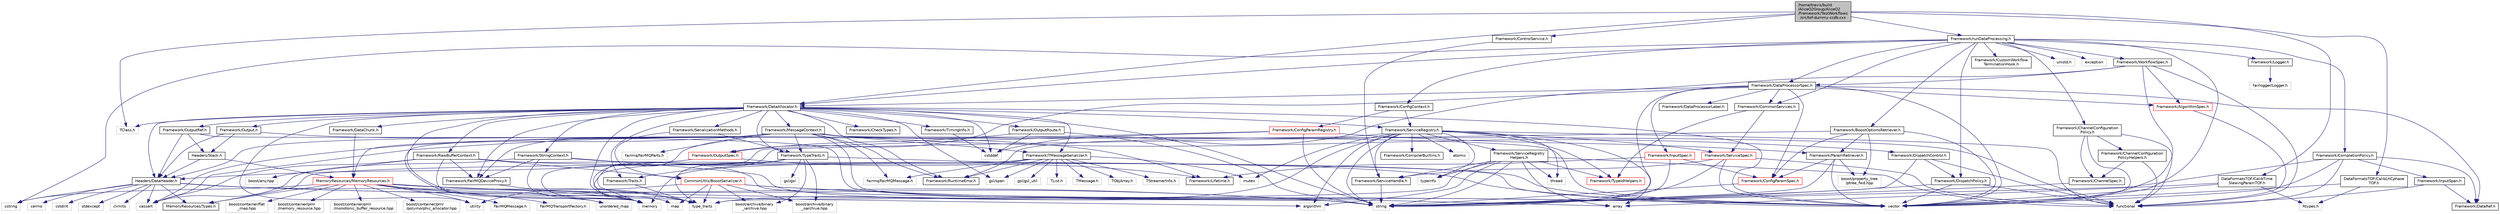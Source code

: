 digraph "/home/travis/build/AliceO2Group/AliceO2/Framework/TestWorkflows/src/tof-dummy-ccdb.cxx"
{
 // INTERACTIVE_SVG=YES
  bgcolor="transparent";
  edge [fontname="Helvetica",fontsize="10",labelfontname="Helvetica",labelfontsize="10"];
  node [fontname="Helvetica",fontsize="10",shape=record];
  Node0 [label="/home/travis/build\l/AliceO2Group/AliceO2\l/Framework/TestWorkflows\l/src/tof-dummy-ccdb.cxx",height=0.2,width=0.4,color="black", fillcolor="grey75", style="filled", fontcolor="black"];
  Node0 -> Node1 [color="midnightblue",fontsize="10",style="solid",fontname="Helvetica"];
  Node1 [label="Framework/DataAllocator.h",height=0.2,width=0.4,color="black",URL="$d1/d28/DataAllocator_8h.html"];
  Node1 -> Node2 [color="midnightblue",fontsize="10",style="solid",fontname="Helvetica"];
  Node2 [label="Framework/MessageContext.h",height=0.2,width=0.4,color="black",URL="$dc/dc4/MessageContext_8h.html"];
  Node2 -> Node3 [color="midnightblue",fontsize="10",style="solid",fontname="Helvetica"];
  Node3 [label="Framework/DispatchControl.h",height=0.2,width=0.4,color="black",URL="$dd/dda/DispatchControl_8h.html"];
  Node3 -> Node4 [color="midnightblue",fontsize="10",style="solid",fontname="Helvetica"];
  Node4 [label="Framework/DispatchPolicy.h",height=0.2,width=0.4,color="black",URL="$da/de6/DispatchPolicy_8h.html"];
  Node4 -> Node5 [color="midnightblue",fontsize="10",style="solid",fontname="Helvetica"];
  Node5 [label="functional",height=0.2,width=0.4,color="grey75"];
  Node4 -> Node6 [color="midnightblue",fontsize="10",style="solid",fontname="Helvetica"];
  Node6 [label="string",height=0.2,width=0.4,color="grey75"];
  Node4 -> Node7 [color="midnightblue",fontsize="10",style="solid",fontname="Helvetica"];
  Node7 [label="vector",height=0.2,width=0.4,color="grey75"];
  Node3 -> Node5 [color="midnightblue",fontsize="10",style="solid",fontname="Helvetica"];
  Node3 -> Node6 [color="midnightblue",fontsize="10",style="solid",fontname="Helvetica"];
  Node2 -> Node8 [color="midnightblue",fontsize="10",style="solid",fontname="Helvetica"];
  Node8 [label="Framework/FairMQDeviceProxy.h",height=0.2,width=0.4,color="black",URL="$d8/d71/FairMQDeviceProxy_8h.html"];
  Node8 -> Node9 [color="midnightblue",fontsize="10",style="solid",fontname="Helvetica"];
  Node9 [label="memory",height=0.2,width=0.4,color="grey75"];
  Node2 -> Node10 [color="midnightblue",fontsize="10",style="solid",fontname="Helvetica"];
  Node10 [label="Framework/RuntimeError.h",height=0.2,width=0.4,color="black",URL="$d1/d76/RuntimeError_8h.html"];
  Node2 -> Node11 [color="midnightblue",fontsize="10",style="solid",fontname="Helvetica"];
  Node11 [label="Framework/TMessageSerializer.h",height=0.2,width=0.4,color="black",URL="$d8/d3c/TMessageSerializer_8h.html"];
  Node11 -> Node12 [color="midnightblue",fontsize="10",style="solid",fontname="Helvetica"];
  Node12 [label="fairmq/FairMQMessage.h",height=0.2,width=0.4,color="grey75"];
  Node11 -> Node10 [color="midnightblue",fontsize="10",style="solid",fontname="Helvetica"];
  Node11 -> Node13 [color="midnightblue",fontsize="10",style="solid",fontname="Helvetica"];
  Node13 [label="TList.h",height=0.2,width=0.4,color="grey75"];
  Node11 -> Node14 [color="midnightblue",fontsize="10",style="solid",fontname="Helvetica"];
  Node14 [label="TMessage.h",height=0.2,width=0.4,color="grey75"];
  Node11 -> Node15 [color="midnightblue",fontsize="10",style="solid",fontname="Helvetica"];
  Node15 [label="TObjArray.h",height=0.2,width=0.4,color="grey75"];
  Node11 -> Node16 [color="midnightblue",fontsize="10",style="solid",fontname="Helvetica"];
  Node16 [label="TStreamerInfo.h",height=0.2,width=0.4,color="grey75"];
  Node11 -> Node17 [color="midnightblue",fontsize="10",style="solid",fontname="Helvetica"];
  Node17 [label="gsl/gsl_util",height=0.2,width=0.4,color="grey75"];
  Node11 -> Node18 [color="midnightblue",fontsize="10",style="solid",fontname="Helvetica"];
  Node18 [label="gsl/span",height=0.2,width=0.4,color="grey75"];
  Node11 -> Node9 [color="midnightblue",fontsize="10",style="solid",fontname="Helvetica"];
  Node11 -> Node19 [color="midnightblue",fontsize="10",style="solid",fontname="Helvetica"];
  Node19 [label="mutex",height=0.2,width=0.4,color="grey75"];
  Node11 -> Node20 [color="midnightblue",fontsize="10",style="solid",fontname="Helvetica"];
  Node20 [label="MemoryResources/Types.h",height=0.2,width=0.4,color="black",URL="$d7/df8/Types_8h.html"];
  Node2 -> Node21 [color="midnightblue",fontsize="10",style="solid",fontname="Helvetica"];
  Node21 [label="Framework/TypeTraits.h",height=0.2,width=0.4,color="black",URL="$d0/d95/TypeTraits_8h.html"];
  Node21 -> Node22 [color="midnightblue",fontsize="10",style="solid",fontname="Helvetica"];
  Node22 [label="type_traits",height=0.2,width=0.4,color="grey75"];
  Node21 -> Node7 [color="midnightblue",fontsize="10",style="solid",fontname="Helvetica"];
  Node21 -> Node9 [color="midnightblue",fontsize="10",style="solid",fontname="Helvetica"];
  Node21 -> Node23 [color="midnightblue",fontsize="10",style="solid",fontname="Helvetica"];
  Node23 [label="Framework/Traits.h",height=0.2,width=0.4,color="black",URL="$db/d31/Traits_8h.html"];
  Node23 -> Node22 [color="midnightblue",fontsize="10",style="solid",fontname="Helvetica"];
  Node21 -> Node24 [color="midnightblue",fontsize="10",style="solid",fontname="Helvetica"];
  Node24 [label="boost/archive/binary\l_iarchive.hpp",height=0.2,width=0.4,color="grey75"];
  Node21 -> Node25 [color="midnightblue",fontsize="10",style="solid",fontname="Helvetica"];
  Node25 [label="boost/archive/binary\l_oarchive.hpp",height=0.2,width=0.4,color="grey75"];
  Node21 -> Node26 [color="midnightblue",fontsize="10",style="solid",fontname="Helvetica"];
  Node26 [label="gsl/gsl",height=0.2,width=0.4,color="grey75"];
  Node2 -> Node27 [color="midnightblue",fontsize="10",style="solid",fontname="Helvetica"];
  Node27 [label="Headers/DataHeader.h",height=0.2,width=0.4,color="black",URL="$dc/dcd/DataHeader_8h.html"];
  Node27 -> Node28 [color="midnightblue",fontsize="10",style="solid",fontname="Helvetica"];
  Node28 [label="cstdint",height=0.2,width=0.4,color="grey75"];
  Node27 -> Node9 [color="midnightblue",fontsize="10",style="solid",fontname="Helvetica"];
  Node27 -> Node29 [color="midnightblue",fontsize="10",style="solid",fontname="Helvetica"];
  Node29 [label="cassert",height=0.2,width=0.4,color="grey75"];
  Node27 -> Node30 [color="midnightblue",fontsize="10",style="solid",fontname="Helvetica"];
  Node30 [label="cstring",height=0.2,width=0.4,color="grey75"];
  Node27 -> Node31 [color="midnightblue",fontsize="10",style="solid",fontname="Helvetica"];
  Node31 [label="algorithm",height=0.2,width=0.4,color="grey75"];
  Node27 -> Node32 [color="midnightblue",fontsize="10",style="solid",fontname="Helvetica"];
  Node32 [label="stdexcept",height=0.2,width=0.4,color="grey75"];
  Node27 -> Node6 [color="midnightblue",fontsize="10",style="solid",fontname="Helvetica"];
  Node27 -> Node33 [color="midnightblue",fontsize="10",style="solid",fontname="Helvetica"];
  Node33 [label="climits",height=0.2,width=0.4,color="grey75"];
  Node27 -> Node20 [color="midnightblue",fontsize="10",style="solid",fontname="Helvetica"];
  Node27 -> Node34 [color="midnightblue",fontsize="10",style="solid",fontname="Helvetica"];
  Node34 [label="cerrno",height=0.2,width=0.4,color="grey75"];
  Node2 -> Node35 [color="midnightblue",fontsize="10",style="solid",fontname="Helvetica"];
  Node35 [label="MemoryResources/MemoryResources.h",height=0.2,width=0.4,color="red",URL="$dc/d03/MemoryResources_8h.html"];
  Node35 -> Node36 [color="midnightblue",fontsize="10",style="solid",fontname="Helvetica"];
  Node36 [label="boost/container/flat\l_map.hpp",height=0.2,width=0.4,color="grey75"];
  Node35 -> Node37 [color="midnightblue",fontsize="10",style="solid",fontname="Helvetica"];
  Node37 [label="boost/container/pmr\l/memory_resource.hpp",height=0.2,width=0.4,color="grey75"];
  Node35 -> Node38 [color="midnightblue",fontsize="10",style="solid",fontname="Helvetica"];
  Node38 [label="boost/container/pmr\l/monotonic_buffer_resource.hpp",height=0.2,width=0.4,color="grey75"];
  Node35 -> Node39 [color="midnightblue",fontsize="10",style="solid",fontname="Helvetica"];
  Node39 [label="boost/container/pmr\l/polymorphic_allocator.hpp",height=0.2,width=0.4,color="grey75"];
  Node35 -> Node30 [color="midnightblue",fontsize="10",style="solid",fontname="Helvetica"];
  Node35 -> Node6 [color="midnightblue",fontsize="10",style="solid",fontname="Helvetica"];
  Node35 -> Node22 [color="midnightblue",fontsize="10",style="solid",fontname="Helvetica"];
  Node35 -> Node40 [color="midnightblue",fontsize="10",style="solid",fontname="Helvetica"];
  Node40 [label="utility",height=0.2,width=0.4,color="grey75"];
  Node35 -> Node7 [color="midnightblue",fontsize="10",style="solid",fontname="Helvetica"];
  Node35 -> Node41 [color="midnightblue",fontsize="10",style="solid",fontname="Helvetica"];
  Node41 [label="unordered_map",height=0.2,width=0.4,color="grey75"];
  Node35 -> Node42 [color="midnightblue",fontsize="10",style="solid",fontname="Helvetica"];
  Node42 [label="FairMQMessage.h",height=0.2,width=0.4,color="grey75"];
  Node35 -> Node43 [color="midnightblue",fontsize="10",style="solid",fontname="Helvetica"];
  Node43 [label="FairMQTransportFactory.h",height=0.2,width=0.4,color="grey75"];
  Node35 -> Node20 [color="midnightblue",fontsize="10",style="solid",fontname="Helvetica"];
  Node2 -> Node12 [color="midnightblue",fontsize="10",style="solid",fontname="Helvetica"];
  Node2 -> Node46 [color="midnightblue",fontsize="10",style="solid",fontname="Helvetica"];
  Node46 [label="fairmq/FairMQParts.h",height=0.2,width=0.4,color="grey75"];
  Node2 -> Node29 [color="midnightblue",fontsize="10",style="solid",fontname="Helvetica"];
  Node2 -> Node5 [color="midnightblue",fontsize="10",style="solid",fontname="Helvetica"];
  Node2 -> Node6 [color="midnightblue",fontsize="10",style="solid",fontname="Helvetica"];
  Node2 -> Node22 [color="midnightblue",fontsize="10",style="solid",fontname="Helvetica"];
  Node2 -> Node41 [color="midnightblue",fontsize="10",style="solid",fontname="Helvetica"];
  Node2 -> Node7 [color="midnightblue",fontsize="10",style="solid",fontname="Helvetica"];
  Node1 -> Node47 [color="midnightblue",fontsize="10",style="solid",fontname="Helvetica"];
  Node47 [label="Framework/StringContext.h",height=0.2,width=0.4,color="black",URL="$dd/df6/StringContext_8h.html"];
  Node47 -> Node8 [color="midnightblue",fontsize="10",style="solid",fontname="Helvetica"];
  Node47 -> Node7 [color="midnightblue",fontsize="10",style="solid",fontname="Helvetica"];
  Node47 -> Node29 [color="midnightblue",fontsize="10",style="solid",fontname="Helvetica"];
  Node47 -> Node6 [color="midnightblue",fontsize="10",style="solid",fontname="Helvetica"];
  Node47 -> Node9 [color="midnightblue",fontsize="10",style="solid",fontname="Helvetica"];
  Node1 -> Node48 [color="midnightblue",fontsize="10",style="solid",fontname="Helvetica"];
  Node48 [label="Framework/RawBufferContext.h",height=0.2,width=0.4,color="black",URL="$d8/d25/RawBufferContext_8h.html",tooltip=" "];
  Node48 -> Node8 [color="midnightblue",fontsize="10",style="solid",fontname="Helvetica"];
  Node48 -> Node49 [color="midnightblue",fontsize="10",style="solid",fontname="Helvetica"];
  Node49 [label="CommonUtils/BoostSerializer.h",height=0.2,width=0.4,color="red",URL="$d7/d91/BoostSerializer_8h.html",tooltip="Templatised boost serializer/deserializer for containers and base types. "];
  Node49 -> Node40 [color="midnightblue",fontsize="10",style="solid",fontname="Helvetica"];
  Node49 -> Node22 [color="midnightblue",fontsize="10",style="solid",fontname="Helvetica"];
  Node49 -> Node50 [color="midnightblue",fontsize="10",style="solid",fontname="Helvetica"];
  Node50 [label="array",height=0.2,width=0.4,color="grey75"];
  Node49 -> Node7 [color="midnightblue",fontsize="10",style="solid",fontname="Helvetica"];
  Node49 -> Node52 [color="midnightblue",fontsize="10",style="solid",fontname="Helvetica"];
  Node52 [label="map",height=0.2,width=0.4,color="grey75"];
  Node49 -> Node24 [color="midnightblue",fontsize="10",style="solid",fontname="Helvetica"];
  Node49 -> Node25 [color="midnightblue",fontsize="10",style="solid",fontname="Helvetica"];
  Node48 -> Node7 [color="midnightblue",fontsize="10",style="solid",fontname="Helvetica"];
  Node48 -> Node29 [color="midnightblue",fontsize="10",style="solid",fontname="Helvetica"];
  Node48 -> Node6 [color="midnightblue",fontsize="10",style="solid",fontname="Helvetica"];
  Node48 -> Node9 [color="midnightblue",fontsize="10",style="solid",fontname="Helvetica"];
  Node48 -> Node62 [color="midnightblue",fontsize="10",style="solid",fontname="Helvetica"];
  Node62 [label="boost/any.hpp",height=0.2,width=0.4,color="grey75"];
  Node1 -> Node63 [color="midnightblue",fontsize="10",style="solid",fontname="Helvetica"];
  Node63 [label="Framework/Output.h",height=0.2,width=0.4,color="black",URL="$d3/ddf/Output_8h.html"];
  Node63 -> Node27 [color="midnightblue",fontsize="10",style="solid",fontname="Helvetica"];
  Node63 -> Node64 [color="midnightblue",fontsize="10",style="solid",fontname="Helvetica"];
  Node64 [label="Framework/Lifetime.h",height=0.2,width=0.4,color="black",URL="$dc/dca/Lifetime_8h.html"];
  Node63 -> Node65 [color="midnightblue",fontsize="10",style="solid",fontname="Helvetica"];
  Node65 [label="Headers/Stack.h",height=0.2,width=0.4,color="black",URL="$d4/d00/Headers_2include_2Headers_2Stack_8h.html"];
  Node65 -> Node35 [color="midnightblue",fontsize="10",style="solid",fontname="Helvetica"];
  Node65 -> Node27 [color="midnightblue",fontsize="10",style="solid",fontname="Helvetica"];
  Node1 -> Node66 [color="midnightblue",fontsize="10",style="solid",fontname="Helvetica"];
  Node66 [label="Framework/OutputRef.h",height=0.2,width=0.4,color="black",URL="$d6/d5a/OutputRef_8h.html"];
  Node66 -> Node27 [color="midnightblue",fontsize="10",style="solid",fontname="Helvetica"];
  Node66 -> Node65 [color="midnightblue",fontsize="10",style="solid",fontname="Helvetica"];
  Node66 -> Node6 [color="midnightblue",fontsize="10",style="solid",fontname="Helvetica"];
  Node1 -> Node67 [color="midnightblue",fontsize="10",style="solid",fontname="Helvetica"];
  Node67 [label="Framework/OutputRoute.h",height=0.2,width=0.4,color="black",URL="$d6/df4/OutputRoute_8h.html"];
  Node67 -> Node68 [color="midnightblue",fontsize="10",style="solid",fontname="Helvetica"];
  Node68 [label="Framework/OutputSpec.h",height=0.2,width=0.4,color="red",URL="$db/d2d/OutputSpec_8h.html"];
  Node68 -> Node27 [color="midnightblue",fontsize="10",style="solid",fontname="Helvetica"];
  Node68 -> Node64 [color="midnightblue",fontsize="10",style="solid",fontname="Helvetica"];
  Node67 -> Node71 [color="midnightblue",fontsize="10",style="solid",fontname="Helvetica"];
  Node71 [label="cstddef",height=0.2,width=0.4,color="grey75"];
  Node67 -> Node6 [color="midnightblue",fontsize="10",style="solid",fontname="Helvetica"];
  Node1 -> Node72 [color="midnightblue",fontsize="10",style="solid",fontname="Helvetica"];
  Node72 [label="Framework/DataChunk.h",height=0.2,width=0.4,color="black",URL="$d7/d31/DataChunk_8h.html"];
  Node72 -> Node35 [color="midnightblue",fontsize="10",style="solid",fontname="Helvetica"];
  Node1 -> Node8 [color="midnightblue",fontsize="10",style="solid",fontname="Helvetica"];
  Node1 -> Node73 [color="midnightblue",fontsize="10",style="solid",fontname="Helvetica"];
  Node73 [label="Framework/TimingInfo.h",height=0.2,width=0.4,color="black",URL="$da/d2b/TimingInfo_8h.html"];
  Node73 -> Node71 [color="midnightblue",fontsize="10",style="solid",fontname="Helvetica"];
  Node1 -> Node11 [color="midnightblue",fontsize="10",style="solid",fontname="Helvetica"];
  Node1 -> Node21 [color="midnightblue",fontsize="10",style="solid",fontname="Helvetica"];
  Node1 -> Node23 [color="midnightblue",fontsize="10",style="solid",fontname="Helvetica"];
  Node1 -> Node74 [color="midnightblue",fontsize="10",style="solid",fontname="Helvetica"];
  Node74 [label="Framework/SerializationMethods.h",height=0.2,width=0.4,color="black",URL="$d1/d53/SerializationMethods_8h.html",tooltip="Type wrappers for enfording a specific serialization method. "];
  Node74 -> Node21 [color="midnightblue",fontsize="10",style="solid",fontname="Helvetica"];
  Node74 -> Node49 [color="midnightblue",fontsize="10",style="solid",fontname="Helvetica"];
  Node1 -> Node75 [color="midnightblue",fontsize="10",style="solid",fontname="Helvetica"];
  Node75 [label="Framework/CheckTypes.h",height=0.2,width=0.4,color="black",URL="$d1/d00/CheckTypes_8h.html"];
  Node1 -> Node76 [color="midnightblue",fontsize="10",style="solid",fontname="Helvetica"];
  Node76 [label="Framework/ServiceRegistry.h",height=0.2,width=0.4,color="black",URL="$d8/d17/ServiceRegistry_8h.html"];
  Node76 -> Node77 [color="midnightblue",fontsize="10",style="solid",fontname="Helvetica"];
  Node77 [label="Framework/ServiceHandle.h",height=0.2,width=0.4,color="black",URL="$d3/d28/ServiceHandle_8h.html"];
  Node77 -> Node6 [color="midnightblue",fontsize="10",style="solid",fontname="Helvetica"];
  Node76 -> Node78 [color="midnightblue",fontsize="10",style="solid",fontname="Helvetica"];
  Node78 [label="Framework/ServiceSpec.h",height=0.2,width=0.4,color="red",URL="$d4/d61/ServiceSpec_8h.html"];
  Node78 -> Node77 [color="midnightblue",fontsize="10",style="solid",fontname="Helvetica"];
  Node78 -> Node5 [color="midnightblue",fontsize="10",style="solid",fontname="Helvetica"];
  Node78 -> Node6 [color="midnightblue",fontsize="10",style="solid",fontname="Helvetica"];
  Node78 -> Node7 [color="midnightblue",fontsize="10",style="solid",fontname="Helvetica"];
  Node76 -> Node89 [color="midnightblue",fontsize="10",style="solid",fontname="Helvetica"];
  Node89 [label="Framework/ServiceRegistry\lHelpers.h",height=0.2,width=0.4,color="black",URL="$d0/d6d/ServiceRegistryHelpers_8h.html"];
  Node89 -> Node77 [color="midnightblue",fontsize="10",style="solid",fontname="Helvetica"];
  Node89 -> Node90 [color="midnightblue",fontsize="10",style="solid",fontname="Helvetica"];
  Node90 [label="Framework/TypeIdHelpers.h",height=0.2,width=0.4,color="red",URL="$d2/d9a/TypeIdHelpers_8h.html"];
  Node89 -> Node31 [color="midnightblue",fontsize="10",style="solid",fontname="Helvetica"];
  Node89 -> Node50 [color="midnightblue",fontsize="10",style="solid",fontname="Helvetica"];
  Node89 -> Node5 [color="midnightblue",fontsize="10",style="solid",fontname="Helvetica"];
  Node89 -> Node6 [color="midnightblue",fontsize="10",style="solid",fontname="Helvetica"];
  Node89 -> Node22 [color="midnightblue",fontsize="10",style="solid",fontname="Helvetica"];
  Node89 -> Node92 [color="midnightblue",fontsize="10",style="solid",fontname="Helvetica"];
  Node92 [label="typeinfo",height=0.2,width=0.4,color="grey75"];
  Node89 -> Node93 [color="midnightblue",fontsize="10",style="solid",fontname="Helvetica"];
  Node93 [label="thread",height=0.2,width=0.4,color="grey75"];
  Node76 -> Node94 [color="midnightblue",fontsize="10",style="solid",fontname="Helvetica"];
  Node94 [label="Framework/CompilerBuiltins.h",height=0.2,width=0.4,color="black",URL="$d9/de8/CompilerBuiltins_8h.html"];
  Node76 -> Node90 [color="midnightblue",fontsize="10",style="solid",fontname="Helvetica"];
  Node76 -> Node10 [color="midnightblue",fontsize="10",style="solid",fontname="Helvetica"];
  Node76 -> Node31 [color="midnightblue",fontsize="10",style="solid",fontname="Helvetica"];
  Node76 -> Node50 [color="midnightblue",fontsize="10",style="solid",fontname="Helvetica"];
  Node76 -> Node5 [color="midnightblue",fontsize="10",style="solid",fontname="Helvetica"];
  Node76 -> Node6 [color="midnightblue",fontsize="10",style="solid",fontname="Helvetica"];
  Node76 -> Node22 [color="midnightblue",fontsize="10",style="solid",fontname="Helvetica"];
  Node76 -> Node92 [color="midnightblue",fontsize="10",style="solid",fontname="Helvetica"];
  Node76 -> Node93 [color="midnightblue",fontsize="10",style="solid",fontname="Helvetica"];
  Node76 -> Node95 [color="midnightblue",fontsize="10",style="solid",fontname="Helvetica"];
  Node95 [label="atomic",height=0.2,width=0.4,color="grey75"];
  Node76 -> Node19 [color="midnightblue",fontsize="10",style="solid",fontname="Helvetica"];
  Node1 -> Node10 [color="midnightblue",fontsize="10",style="solid",fontname="Helvetica"];
  Node1 -> Node27 [color="midnightblue",fontsize="10",style="solid",fontname="Helvetica"];
  Node1 -> Node96 [color="midnightblue",fontsize="10",style="solid",fontname="Helvetica"];
  Node96 [label="TClass.h",height=0.2,width=0.4,color="grey75"];
  Node1 -> Node18 [color="midnightblue",fontsize="10",style="solid",fontname="Helvetica"];
  Node1 -> Node7 [color="midnightblue",fontsize="10",style="solid",fontname="Helvetica"];
  Node1 -> Node52 [color="midnightblue",fontsize="10",style="solid",fontname="Helvetica"];
  Node1 -> Node6 [color="midnightblue",fontsize="10",style="solid",fontname="Helvetica"];
  Node1 -> Node40 [color="midnightblue",fontsize="10",style="solid",fontname="Helvetica"];
  Node1 -> Node22 [color="midnightblue",fontsize="10",style="solid",fontname="Helvetica"];
  Node1 -> Node71 [color="midnightblue",fontsize="10",style="solid",fontname="Helvetica"];
  Node0 -> Node97 [color="midnightblue",fontsize="10",style="solid",fontname="Helvetica"];
  Node97 [label="Framework/runDataProcessing.h",height=0.2,width=0.4,color="black",URL="$db/dd0/runDataProcessing_8h.html"];
  Node97 -> Node98 [color="midnightblue",fontsize="10",style="solid",fontname="Helvetica"];
  Node98 [label="Framework/ChannelConfiguration\lPolicy.h",height=0.2,width=0.4,color="black",URL="$dd/d0f/ChannelConfigurationPolicy_8h.html"];
  Node98 -> Node99 [color="midnightblue",fontsize="10",style="solid",fontname="Helvetica"];
  Node99 [label="Framework/ChannelConfiguration\lPolicyHelpers.h",height=0.2,width=0.4,color="black",URL="$d6/d05/ChannelConfigurationPolicyHelpers_8h.html"];
  Node99 -> Node100 [color="midnightblue",fontsize="10",style="solid",fontname="Helvetica"];
  Node100 [label="Framework/ChannelSpec.h",height=0.2,width=0.4,color="black",URL="$d6/d72/ChannelSpec_8h.html"];
  Node100 -> Node6 [color="midnightblue",fontsize="10",style="solid",fontname="Helvetica"];
  Node99 -> Node5 [color="midnightblue",fontsize="10",style="solid",fontname="Helvetica"];
  Node98 -> Node100 [color="midnightblue",fontsize="10",style="solid",fontname="Helvetica"];
  Node98 -> Node7 [color="midnightblue",fontsize="10",style="solid",fontname="Helvetica"];
  Node98 -> Node5 [color="midnightblue",fontsize="10",style="solid",fontname="Helvetica"];
  Node97 -> Node101 [color="midnightblue",fontsize="10",style="solid",fontname="Helvetica"];
  Node101 [label="Framework/CompletionPolicy.h",height=0.2,width=0.4,color="black",URL="$df/dd6/CompletionPolicy_8h.html"];
  Node101 -> Node102 [color="midnightblue",fontsize="10",style="solid",fontname="Helvetica"];
  Node102 [label="Framework/DataRef.h",height=0.2,width=0.4,color="black",URL="$d5/dfb/DataRef_8h.html"];
  Node101 -> Node103 [color="midnightblue",fontsize="10",style="solid",fontname="Helvetica"];
  Node103 [label="Framework/InputSpan.h",height=0.2,width=0.4,color="black",URL="$da/d0f/InputSpan_8h.html"];
  Node103 -> Node102 [color="midnightblue",fontsize="10",style="solid",fontname="Helvetica"];
  Node103 -> Node5 [color="midnightblue",fontsize="10",style="solid",fontname="Helvetica"];
  Node101 -> Node5 [color="midnightblue",fontsize="10",style="solid",fontname="Helvetica"];
  Node101 -> Node6 [color="midnightblue",fontsize="10",style="solid",fontname="Helvetica"];
  Node101 -> Node7 [color="midnightblue",fontsize="10",style="solid",fontname="Helvetica"];
  Node97 -> Node4 [color="midnightblue",fontsize="10",style="solid",fontname="Helvetica"];
  Node97 -> Node104 [color="midnightblue",fontsize="10",style="solid",fontname="Helvetica"];
  Node104 [label="Framework/DataProcessorSpec.h",height=0.2,width=0.4,color="black",URL="$d0/df4/DataProcessorSpec_8h.html"];
  Node104 -> Node105 [color="midnightblue",fontsize="10",style="solid",fontname="Helvetica"];
  Node105 [label="Framework/AlgorithmSpec.h",height=0.2,width=0.4,color="red",URL="$d0/d14/AlgorithmSpec_8h.html"];
  Node105 -> Node5 [color="midnightblue",fontsize="10",style="solid",fontname="Helvetica"];
  Node104 -> Node118 [color="midnightblue",fontsize="10",style="solid",fontname="Helvetica"];
  Node118 [label="Framework/ConfigParamSpec.h",height=0.2,width=0.4,color="red",URL="$d0/d1c/ConfigParamSpec_8h.html"];
  Node118 -> Node6 [color="midnightblue",fontsize="10",style="solid",fontname="Helvetica"];
  Node104 -> Node133 [color="midnightblue",fontsize="10",style="solid",fontname="Helvetica"];
  Node133 [label="Framework/DataProcessorLabel.h",height=0.2,width=0.4,color="black",URL="$d1/df2/DataProcessorLabel_8h.html"];
  Node104 -> Node102 [color="midnightblue",fontsize="10",style="solid",fontname="Helvetica"];
  Node104 -> Node1 [color="midnightblue",fontsize="10",style="solid",fontname="Helvetica"];
  Node104 -> Node111 [color="midnightblue",fontsize="10",style="solid",fontname="Helvetica"];
  Node111 [label="Framework/InputSpec.h",height=0.2,width=0.4,color="red",URL="$d5/d3f/InputSpec_8h.html"];
  Node111 -> Node64 [color="midnightblue",fontsize="10",style="solid",fontname="Helvetica"];
  Node111 -> Node118 [color="midnightblue",fontsize="10",style="solid",fontname="Helvetica"];
  Node111 -> Node6 [color="midnightblue",fontsize="10",style="solid",fontname="Helvetica"];
  Node104 -> Node68 [color="midnightblue",fontsize="10",style="solid",fontname="Helvetica"];
  Node104 -> Node134 [color="midnightblue",fontsize="10",style="solid",fontname="Helvetica"];
  Node134 [label="Framework/CommonServices.h",height=0.2,width=0.4,color="black",URL="$d8/d02/CommonServices_8h.html"];
  Node134 -> Node78 [color="midnightblue",fontsize="10",style="solid",fontname="Helvetica"];
  Node134 -> Node90 [color="midnightblue",fontsize="10",style="solid",fontname="Helvetica"];
  Node104 -> Node6 [color="midnightblue",fontsize="10",style="solid",fontname="Helvetica"];
  Node104 -> Node7 [color="midnightblue",fontsize="10",style="solid",fontname="Helvetica"];
  Node97 -> Node1 [color="midnightblue",fontsize="10",style="solid",fontname="Helvetica"];
  Node97 -> Node135 [color="midnightblue",fontsize="10",style="solid",fontname="Helvetica"];
  Node135 [label="Framework/WorkflowSpec.h",height=0.2,width=0.4,color="black",URL="$df/da1/WorkflowSpec_8h.html"];
  Node135 -> Node104 [color="midnightblue",fontsize="10",style="solid",fontname="Helvetica"];
  Node135 -> Node105 [color="midnightblue",fontsize="10",style="solid",fontname="Helvetica"];
  Node135 -> Node7 [color="midnightblue",fontsize="10",style="solid",fontname="Helvetica"];
  Node135 -> Node5 [color="midnightblue",fontsize="10",style="solid",fontname="Helvetica"];
  Node135 -> Node71 [color="midnightblue",fontsize="10",style="solid",fontname="Helvetica"];
  Node97 -> Node136 [color="midnightblue",fontsize="10",style="solid",fontname="Helvetica"];
  Node136 [label="Framework/ConfigContext.h",height=0.2,width=0.4,color="black",URL="$d7/d2e/ConfigContext_8h.html"];
  Node136 -> Node137 [color="midnightblue",fontsize="10",style="solid",fontname="Helvetica"];
  Node137 [label="Framework/ConfigParamRegistry.h",height=0.2,width=0.4,color="red",URL="$de/dc6/ConfigParamRegistry_8h.html"];
  Node137 -> Node138 [color="midnightblue",fontsize="10",style="solid",fontname="Helvetica"];
  Node138 [label="Framework/ParamRetriever.h",height=0.2,width=0.4,color="black",URL="$df/d72/ParamRetriever_8h.html"];
  Node138 -> Node118 [color="midnightblue",fontsize="10",style="solid",fontname="Helvetica"];
  Node138 -> Node139 [color="midnightblue",fontsize="10",style="solid",fontname="Helvetica"];
  Node139 [label="boost/property_tree\l/ptree_fwd.hpp",height=0.2,width=0.4,color="grey75"];
  Node138 -> Node6 [color="midnightblue",fontsize="10",style="solid",fontname="Helvetica"];
  Node138 -> Node7 [color="midnightblue",fontsize="10",style="solid",fontname="Helvetica"];
  Node137 -> Node9 [color="midnightblue",fontsize="10",style="solid",fontname="Helvetica"];
  Node137 -> Node6 [color="midnightblue",fontsize="10",style="solid",fontname="Helvetica"];
  Node137 -> Node29 [color="midnightblue",fontsize="10",style="solid",fontname="Helvetica"];
  Node136 -> Node76 [color="midnightblue",fontsize="10",style="solid",fontname="Helvetica"];
  Node97 -> Node141 [color="midnightblue",fontsize="10",style="solid",fontname="Helvetica"];
  Node141 [label="Framework/BoostOptionsRetriever.h",height=0.2,width=0.4,color="black",URL="$d3/d7e/BoostOptionsRetriever_8h.html"];
  Node141 -> Node118 [color="midnightblue",fontsize="10",style="solid",fontname="Helvetica"];
  Node141 -> Node138 [color="midnightblue",fontsize="10",style="solid",fontname="Helvetica"];
  Node141 -> Node139 [color="midnightblue",fontsize="10",style="solid",fontname="Helvetica"];
  Node141 -> Node9 [color="midnightblue",fontsize="10",style="solid",fontname="Helvetica"];
  Node141 -> Node7 [color="midnightblue",fontsize="10",style="solid",fontname="Helvetica"];
  Node97 -> Node142 [color="midnightblue",fontsize="10",style="solid",fontname="Helvetica"];
  Node142 [label="Framework/CustomWorkflow\lTerminationHook.h",height=0.2,width=0.4,color="black",URL="$da/def/CustomWorkflowTerminationHook_8h.html"];
  Node97 -> Node134 [color="midnightblue",fontsize="10",style="solid",fontname="Helvetica"];
  Node97 -> Node143 [color="midnightblue",fontsize="10",style="solid",fontname="Helvetica"];
  Node143 [label="Framework/Logger.h",height=0.2,width=0.4,color="black",URL="$dd/da4/Logger_8h.html"];
  Node143 -> Node144 [color="midnightblue",fontsize="10",style="solid",fontname="Helvetica"];
  Node144 [label="fairlogger/Logger.h",height=0.2,width=0.4,color="grey75"];
  Node97 -> Node86 [color="midnightblue",fontsize="10",style="solid",fontname="Helvetica"];
  Node86 [label="unistd.h",height=0.2,width=0.4,color="grey75"];
  Node97 -> Node7 [color="midnightblue",fontsize="10",style="solid",fontname="Helvetica"];
  Node97 -> Node30 [color="midnightblue",fontsize="10",style="solid",fontname="Helvetica"];
  Node97 -> Node145 [color="midnightblue",fontsize="10",style="solid",fontname="Helvetica"];
  Node145 [label="exception",height=0.2,width=0.4,color="grey75"];
  Node0 -> Node96 [color="midnightblue",fontsize="10",style="solid",fontname="Helvetica"];
  Node0 -> Node146 [color="midnightblue",fontsize="10",style="solid",fontname="Helvetica"];
  Node146 [label="Framework/ControlService.h",height=0.2,width=0.4,color="black",URL="$d2/d43/ControlService_8h.html"];
  Node146 -> Node77 [color="midnightblue",fontsize="10",style="solid",fontname="Helvetica"];
  Node0 -> Node147 [color="midnightblue",fontsize="10",style="solid",fontname="Helvetica"];
  Node147 [label="DataFormatsTOF/CalibLHCphase\lTOF.h",height=0.2,width=0.4,color="black",URL="$d8/de0/CalibLHCphaseTOF_8h.html",tooltip="Class to store the output of the matching to TOF for calibration. "];
  Node147 -> Node7 [color="midnightblue",fontsize="10",style="solid",fontname="Helvetica"];
  Node147 -> Node148 [color="midnightblue",fontsize="10",style="solid",fontname="Helvetica"];
  Node148 [label="Rtypes.h",height=0.2,width=0.4,color="grey75"];
  Node0 -> Node149 [color="midnightblue",fontsize="10",style="solid",fontname="Helvetica"];
  Node149 [label="DataFormatsTOF/CalibTime\lSlewingParamTOF.h",height=0.2,width=0.4,color="black",URL="$d3/d81/CalibTimeSlewingParamTOF_8h.html",tooltip="Class to store the output of the matching to TOF for calibration. "];
  Node149 -> Node7 [color="midnightblue",fontsize="10",style="solid",fontname="Helvetica"];
  Node149 -> Node50 [color="midnightblue",fontsize="10",style="solid",fontname="Helvetica"];
  Node149 -> Node148 [color="midnightblue",fontsize="10",style="solid",fontname="Helvetica"];
}
